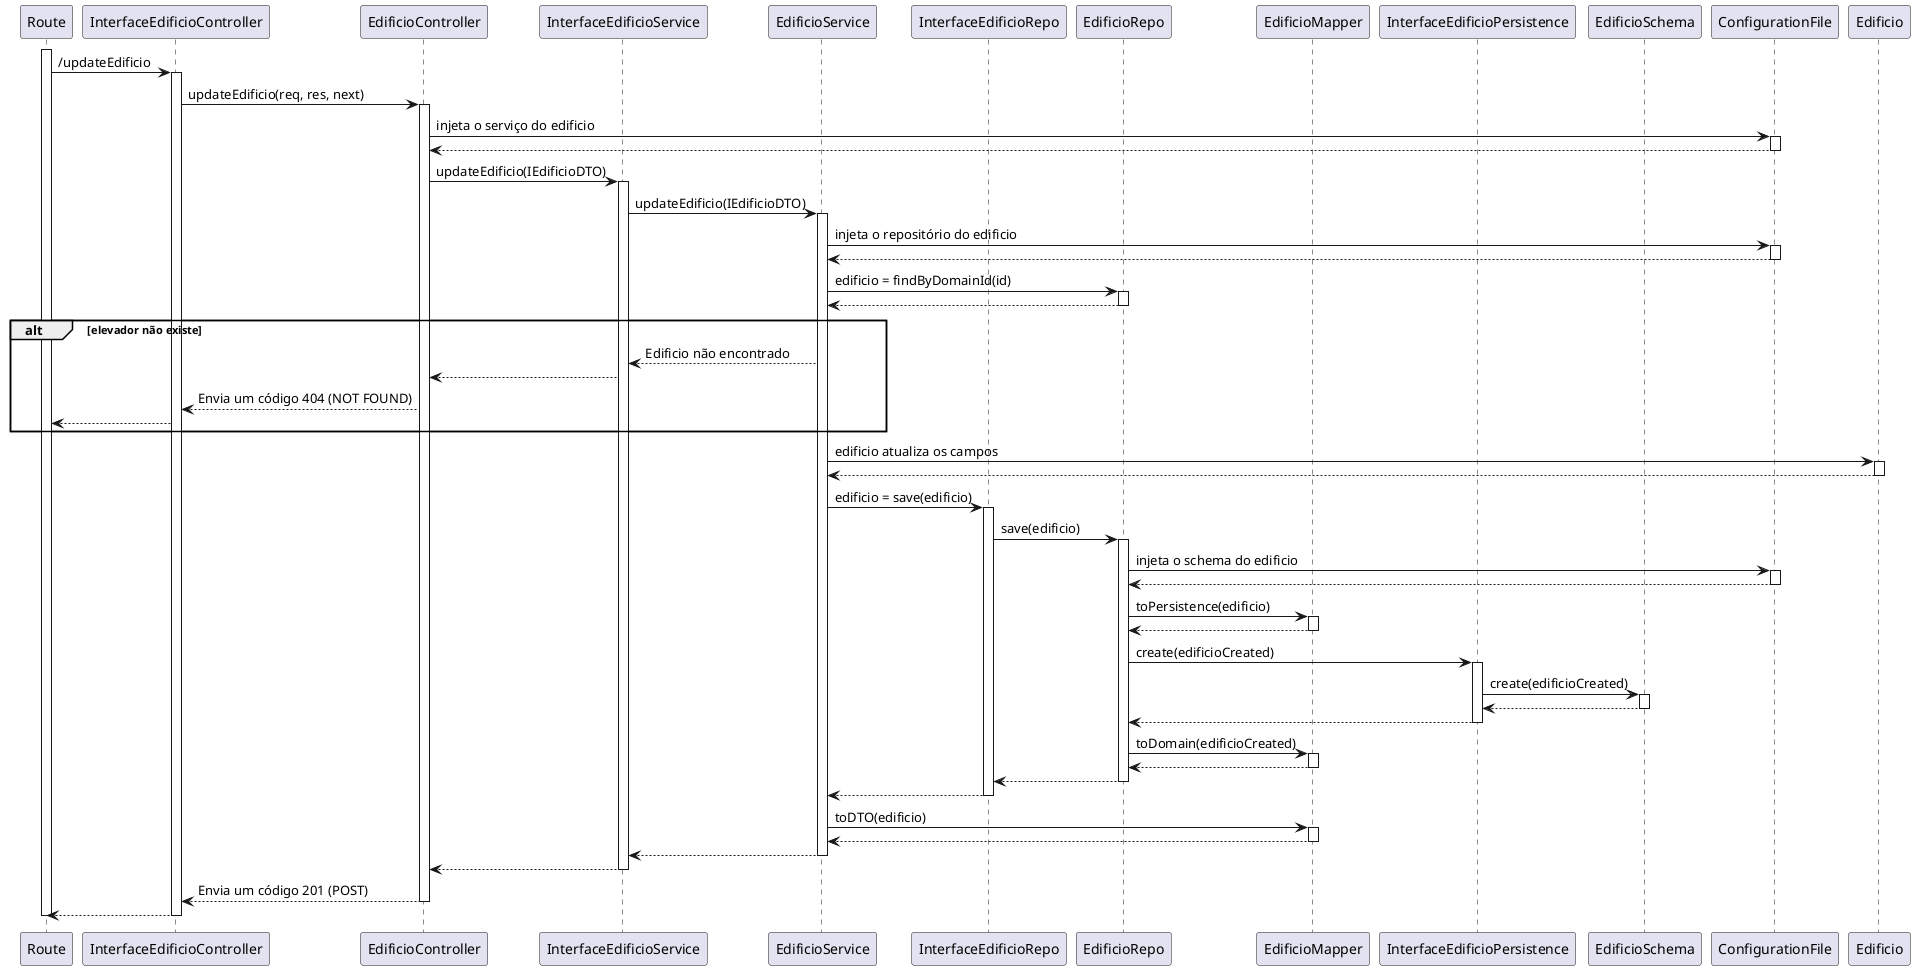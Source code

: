 @startuml sd

participant Route as route
participant InterfaceEdificioController as ictrl
participant EdificioController as ctrl
participant InterfaceEdificioService as isvc
participant EdificioService as svc
participant InterfaceEdificioRepo as irepo
participant EdificioRepo as repo
participant EdificioMapper as mapper
participant InterfaceEdificioPersistence as ischema
participant EdificioSchema as schema
participant ConfigurationFile as conf
participant Edificio as model

activate route
route -> ictrl : /updateEdificio
activate ictrl
ictrl -> ctrl : updateEdificio(req, res, next)
activate ctrl
ctrl -> conf : injeta o serviço do edificio
activate conf
conf --> ctrl
deactivate conf
ctrl -> isvc : updateEdificio(IEdificioDTO)
activate isvc
isvc -> svc : updateEdificio(IEdificioDTO)
activate svc
svc -> conf : injeta o repositório do edificio
activate conf
conf --> svc
deactivate conf
svc -> repo : edificio = findByDomainId(id)
activate repo
repo --> svc
deactivate repo
alt elevador não existe
    svc --> isvc : Edificio não encontrado
    isvc --> ctrl
    ctrl --> ictrl : Envia um código 404 (NOT FOUND)
    ictrl --> route
end
svc -> model : edificio atualiza os campos
activate model
model --> svc
deactivate model
svc -> irepo : edificio = save(edificio)
activate irepo
irepo -> repo : save(edificio)
activate repo
repo -> conf : injeta o schema do edificio
activate conf
conf --> repo
deactivate conf
repo -> mapper : toPersistence(edificio)
activate mapper
mapper --> repo
deactivate mapper
repo -> ischema : create(edificioCreated)
activate ischema 
ischema -> schema : create(edificioCreated)
activate schema
schema --> ischema
deactivate schema
ischema --> repo
deactivate ischema
repo -> mapper : toDomain(edificioCreated)
activate mapper
mapper --> repo
deactivate mapper
repo --> irepo
deactivate repo
irepo --> svc
deactivate irepo
svc -> mapper : toDTO(edificio)
activate mapper
mapper --> svc
deactivate mapper
svc --> isvc
deactivate svc
isvc --> ctrl
deactivate isvc
ctrl --> ictrl : Envia um código 201 (POST)
deactivate ctrl
ictrl --> route
deactivate ictrl
deactivate route



@enduml